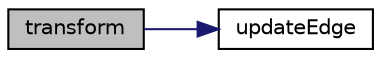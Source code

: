 digraph "transform"
{
  bgcolor="transparent";
  edge [fontname="Helvetica",fontsize="10",labelfontname="Helvetica",labelfontsize="10"];
  node [fontname="Helvetica",fontsize="10",shape=record];
  rankdir="LR";
  Node14 [label="transform",height=0.2,width=0.4,color="black", fillcolor="grey75", style="filled", fontcolor="black"];
  Node14 -> Node15 [color="midnightblue",fontsize="10",style="solid",fontname="Helvetica"];
  Node15 [label="updateEdge",height=0.2,width=0.4,color="black",URL="$a25957.html#aef32e9d060e076f1c2c3ebb973c5bda0",tooltip="Influence of face on edge. "];
}
